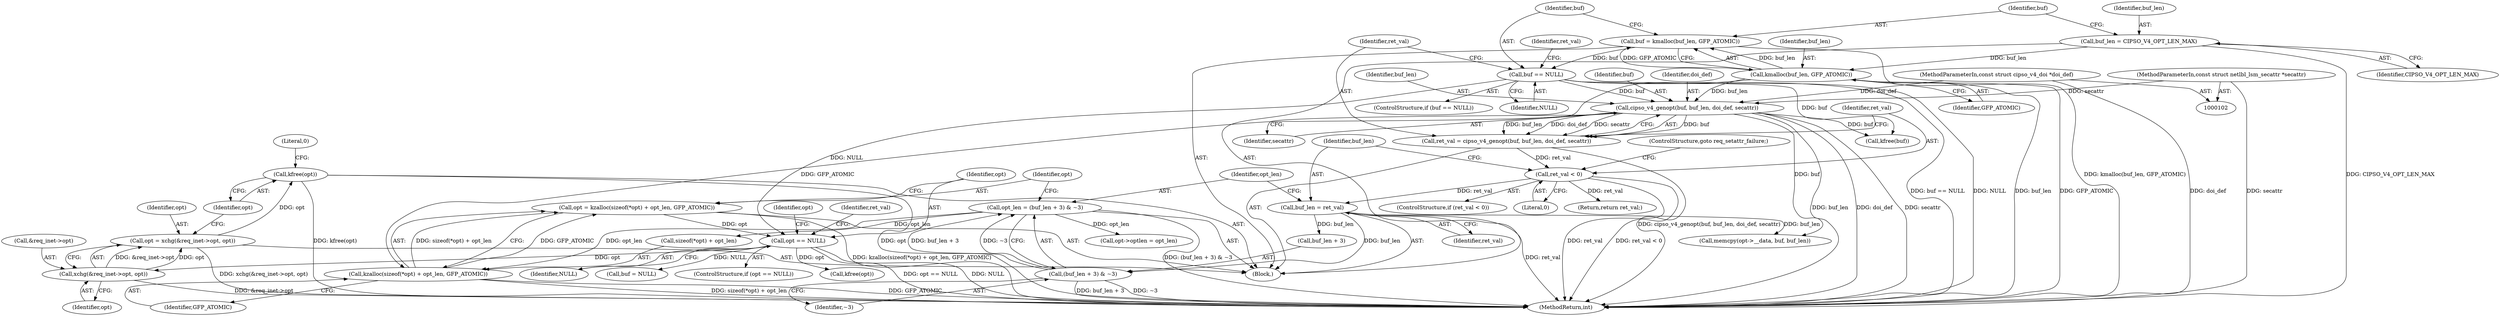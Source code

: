 digraph "1_linux_f6d8bd051c391c1c0458a30b2a7abcd939329259_7@API" {
"1000216" [label="(Call,kfree(opt))"];
"1000208" [label="(Call,opt = xchg(&req_inet->opt, opt))"];
"1000210" [label="(Call,xchg(&req_inet->opt, opt))"];
"1000173" [label="(Call,opt == NULL)"];
"1000163" [label="(Call,opt = kzalloc(sizeof(*opt) + opt_len, GFP_ATOMIC))"];
"1000165" [label="(Call,kzalloc(sizeof(*opt) + opt_len, GFP_ATOMIC))"];
"1000156" [label="(Call,opt_len = (buf_len + 3) & ~3)"];
"1000158" [label="(Call,(buf_len + 3) & ~3)"];
"1000153" [label="(Call,buf_len = ret_val)"];
"1000149" [label="(Call,ret_val < 0)"];
"1000141" [label="(Call,ret_val = cipso_v4_genopt(buf, buf_len, doi_def, secattr))"];
"1000143" [label="(Call,cipso_v4_genopt(buf, buf_len, doi_def, secattr))"];
"1000132" [label="(Call,buf == NULL)"];
"1000126" [label="(Call,buf = kmalloc(buf_len, GFP_ATOMIC))"];
"1000128" [label="(Call,kmalloc(buf_len, GFP_ATOMIC))"];
"1000123" [label="(Call,buf_len = CIPSO_V4_OPT_LEN_MAX)"];
"1000104" [label="(MethodParameterIn,const struct cipso_v4_doi *doi_def)"];
"1000105" [label="(MethodParameterIn,const struct netlbl_lsm_secattr *secattr)"];
"1000128" [label="(Call,kmalloc(buf_len, GFP_ATOMIC))"];
"1000146" [label="(Identifier,doi_def)"];
"1000175" [label="(Identifier,NULL)"];
"1000178" [label="(Identifier,ret_val)"];
"1000227" [label="(MethodReturn,int)"];
"1000154" [label="(Identifier,buf_len)"];
"1000217" [label="(Identifier,opt)"];
"1000126" [label="(Call,buf = kmalloc(buf_len, GFP_ATOMIC))"];
"1000127" [label="(Identifier,buf)"];
"1000171" [label="(Identifier,GFP_ATOMIC)"];
"1000155" [label="(Identifier,ret_val)"];
"1000104" [label="(MethodParameterIn,const struct cipso_v4_doi *doi_def)"];
"1000156" [label="(Call,opt_len = (buf_len + 3) & ~3)"];
"1000145" [label="(Identifier,buf_len)"];
"1000201" [label="(Call,buf = NULL)"];
"1000137" [label="(Identifier,ret_val)"];
"1000173" [label="(Call,opt == NULL)"];
"1000149" [label="(Call,ret_val < 0)"];
"1000172" [label="(ControlStructure,if (opt == NULL))"];
"1000123" [label="(Call,buf_len = CIPSO_V4_OPT_LEN_MAX)"];
"1000209" [label="(Identifier,opt)"];
"1000141" [label="(Call,ret_val = cipso_v4_genopt(buf, buf_len, doi_def, secattr))"];
"1000163" [label="(Call,opt = kzalloc(sizeof(*opt) + opt_len, GFP_ATOMIC))"];
"1000182" [label="(Call,memcpy(opt->__data, buf, buf_len))"];
"1000162" [label="(Identifier,~3)"];
"1000210" [label="(Call,xchg(&req_inet->opt, opt))"];
"1000157" [label="(Identifier,opt_len)"];
"1000225" [label="(Return,return ret_val;)"];
"1000131" [label="(ControlStructure,if (buf == NULL))"];
"1000148" [label="(ControlStructure,if (ret_val < 0))"];
"1000166" [label="(Call,sizeof(*opt) + opt_len)"];
"1000144" [label="(Identifier,buf)"];
"1000129" [label="(Identifier,buf_len)"];
"1000174" [label="(Identifier,opt)"];
"1000152" [label="(ControlStructure,goto req_setattr_failure;)"];
"1000153" [label="(Call,buf_len = ret_val)"];
"1000223" [label="(Call,kfree(opt))"];
"1000211" [label="(Call,&req_inet->opt)"];
"1000105" [label="(MethodParameterIn,const struct netlbl_lsm_secattr *secattr)"];
"1000130" [label="(Identifier,GFP_ATOMIC)"];
"1000164" [label="(Identifier,opt)"];
"1000147" [label="(Identifier,secattr)"];
"1000151" [label="(Literal,0)"];
"1000221" [label="(Call,kfree(buf))"];
"1000142" [label="(Identifier,ret_val)"];
"1000219" [label="(Literal,0)"];
"1000158" [label="(Call,(buf_len + 3) & ~3)"];
"1000215" [label="(Identifier,opt)"];
"1000143" [label="(Call,cipso_v4_genopt(buf, buf_len, doi_def, secattr))"];
"1000132" [label="(Call,buf == NULL)"];
"1000188" [label="(Call,opt->optlen = opt_len)"];
"1000106" [label="(Block,)"];
"1000208" [label="(Call,opt = xchg(&req_inet->opt, opt))"];
"1000165" [label="(Call,kzalloc(sizeof(*opt) + opt_len, GFP_ATOMIC))"];
"1000125" [label="(Identifier,CIPSO_V4_OPT_LEN_MAX)"];
"1000159" [label="(Call,buf_len + 3)"];
"1000133" [label="(Identifier,buf)"];
"1000124" [label="(Identifier,buf_len)"];
"1000150" [label="(Identifier,ret_val)"];
"1000134" [label="(Identifier,NULL)"];
"1000184" [label="(Identifier,opt)"];
"1000216" [label="(Call,kfree(opt))"];
"1000216" -> "1000106"  [label="AST: "];
"1000216" -> "1000217"  [label="CFG: "];
"1000217" -> "1000216"  [label="AST: "];
"1000219" -> "1000216"  [label="CFG: "];
"1000216" -> "1000227"  [label="DDG: kfree(opt)"];
"1000216" -> "1000227"  [label="DDG: opt"];
"1000208" -> "1000216"  [label="DDG: opt"];
"1000208" -> "1000106"  [label="AST: "];
"1000208" -> "1000210"  [label="CFG: "];
"1000209" -> "1000208"  [label="AST: "];
"1000210" -> "1000208"  [label="AST: "];
"1000217" -> "1000208"  [label="CFG: "];
"1000208" -> "1000227"  [label="DDG: xchg(&req_inet->opt, opt)"];
"1000210" -> "1000208"  [label="DDG: &req_inet->opt"];
"1000210" -> "1000208"  [label="DDG: opt"];
"1000210" -> "1000215"  [label="CFG: "];
"1000211" -> "1000210"  [label="AST: "];
"1000215" -> "1000210"  [label="AST: "];
"1000210" -> "1000227"  [label="DDG: &req_inet->opt"];
"1000173" -> "1000210"  [label="DDG: opt"];
"1000173" -> "1000172"  [label="AST: "];
"1000173" -> "1000175"  [label="CFG: "];
"1000174" -> "1000173"  [label="AST: "];
"1000175" -> "1000173"  [label="AST: "];
"1000178" -> "1000173"  [label="CFG: "];
"1000184" -> "1000173"  [label="CFG: "];
"1000173" -> "1000227"  [label="DDG: opt == NULL"];
"1000173" -> "1000227"  [label="DDG: NULL"];
"1000163" -> "1000173"  [label="DDG: opt"];
"1000132" -> "1000173"  [label="DDG: NULL"];
"1000173" -> "1000201"  [label="DDG: NULL"];
"1000173" -> "1000223"  [label="DDG: opt"];
"1000163" -> "1000106"  [label="AST: "];
"1000163" -> "1000165"  [label="CFG: "];
"1000164" -> "1000163"  [label="AST: "];
"1000165" -> "1000163"  [label="AST: "];
"1000174" -> "1000163"  [label="CFG: "];
"1000163" -> "1000227"  [label="DDG: kzalloc(sizeof(*opt) + opt_len, GFP_ATOMIC)"];
"1000165" -> "1000163"  [label="DDG: sizeof(*opt) + opt_len"];
"1000165" -> "1000163"  [label="DDG: GFP_ATOMIC"];
"1000165" -> "1000171"  [label="CFG: "];
"1000166" -> "1000165"  [label="AST: "];
"1000171" -> "1000165"  [label="AST: "];
"1000165" -> "1000227"  [label="DDG: sizeof(*opt) + opt_len"];
"1000165" -> "1000227"  [label="DDG: GFP_ATOMIC"];
"1000156" -> "1000165"  [label="DDG: opt_len"];
"1000128" -> "1000165"  [label="DDG: GFP_ATOMIC"];
"1000156" -> "1000106"  [label="AST: "];
"1000156" -> "1000158"  [label="CFG: "];
"1000157" -> "1000156"  [label="AST: "];
"1000158" -> "1000156"  [label="AST: "];
"1000164" -> "1000156"  [label="CFG: "];
"1000156" -> "1000227"  [label="DDG: (buf_len + 3) & ~3"];
"1000158" -> "1000156"  [label="DDG: buf_len + 3"];
"1000158" -> "1000156"  [label="DDG: ~3"];
"1000156" -> "1000166"  [label="DDG: opt_len"];
"1000156" -> "1000188"  [label="DDG: opt_len"];
"1000158" -> "1000162"  [label="CFG: "];
"1000159" -> "1000158"  [label="AST: "];
"1000162" -> "1000158"  [label="AST: "];
"1000158" -> "1000227"  [label="DDG: buf_len + 3"];
"1000158" -> "1000227"  [label="DDG: ~3"];
"1000153" -> "1000158"  [label="DDG: buf_len"];
"1000153" -> "1000106"  [label="AST: "];
"1000153" -> "1000155"  [label="CFG: "];
"1000154" -> "1000153"  [label="AST: "];
"1000155" -> "1000153"  [label="AST: "];
"1000157" -> "1000153"  [label="CFG: "];
"1000153" -> "1000227"  [label="DDG: ret_val"];
"1000149" -> "1000153"  [label="DDG: ret_val"];
"1000153" -> "1000159"  [label="DDG: buf_len"];
"1000153" -> "1000182"  [label="DDG: buf_len"];
"1000149" -> "1000148"  [label="AST: "];
"1000149" -> "1000151"  [label="CFG: "];
"1000150" -> "1000149"  [label="AST: "];
"1000151" -> "1000149"  [label="AST: "];
"1000152" -> "1000149"  [label="CFG: "];
"1000154" -> "1000149"  [label="CFG: "];
"1000149" -> "1000227"  [label="DDG: ret_val < 0"];
"1000149" -> "1000227"  [label="DDG: ret_val"];
"1000141" -> "1000149"  [label="DDG: ret_val"];
"1000149" -> "1000225"  [label="DDG: ret_val"];
"1000141" -> "1000106"  [label="AST: "];
"1000141" -> "1000143"  [label="CFG: "];
"1000142" -> "1000141"  [label="AST: "];
"1000143" -> "1000141"  [label="AST: "];
"1000150" -> "1000141"  [label="CFG: "];
"1000141" -> "1000227"  [label="DDG: cipso_v4_genopt(buf, buf_len, doi_def, secattr)"];
"1000143" -> "1000141"  [label="DDG: buf"];
"1000143" -> "1000141"  [label="DDG: buf_len"];
"1000143" -> "1000141"  [label="DDG: doi_def"];
"1000143" -> "1000141"  [label="DDG: secattr"];
"1000143" -> "1000147"  [label="CFG: "];
"1000144" -> "1000143"  [label="AST: "];
"1000145" -> "1000143"  [label="AST: "];
"1000146" -> "1000143"  [label="AST: "];
"1000147" -> "1000143"  [label="AST: "];
"1000143" -> "1000227"  [label="DDG: buf_len"];
"1000143" -> "1000227"  [label="DDG: doi_def"];
"1000143" -> "1000227"  [label="DDG: secattr"];
"1000132" -> "1000143"  [label="DDG: buf"];
"1000128" -> "1000143"  [label="DDG: buf_len"];
"1000104" -> "1000143"  [label="DDG: doi_def"];
"1000105" -> "1000143"  [label="DDG: secattr"];
"1000143" -> "1000182"  [label="DDG: buf"];
"1000143" -> "1000221"  [label="DDG: buf"];
"1000132" -> "1000131"  [label="AST: "];
"1000132" -> "1000134"  [label="CFG: "];
"1000133" -> "1000132"  [label="AST: "];
"1000134" -> "1000132"  [label="AST: "];
"1000137" -> "1000132"  [label="CFG: "];
"1000142" -> "1000132"  [label="CFG: "];
"1000132" -> "1000227"  [label="DDG: buf == NULL"];
"1000132" -> "1000227"  [label="DDG: NULL"];
"1000126" -> "1000132"  [label="DDG: buf"];
"1000132" -> "1000221"  [label="DDG: buf"];
"1000126" -> "1000106"  [label="AST: "];
"1000126" -> "1000128"  [label="CFG: "];
"1000127" -> "1000126"  [label="AST: "];
"1000128" -> "1000126"  [label="AST: "];
"1000133" -> "1000126"  [label="CFG: "];
"1000126" -> "1000227"  [label="DDG: kmalloc(buf_len, GFP_ATOMIC)"];
"1000128" -> "1000126"  [label="DDG: buf_len"];
"1000128" -> "1000126"  [label="DDG: GFP_ATOMIC"];
"1000128" -> "1000130"  [label="CFG: "];
"1000129" -> "1000128"  [label="AST: "];
"1000130" -> "1000128"  [label="AST: "];
"1000128" -> "1000227"  [label="DDG: GFP_ATOMIC"];
"1000128" -> "1000227"  [label="DDG: buf_len"];
"1000123" -> "1000128"  [label="DDG: buf_len"];
"1000123" -> "1000106"  [label="AST: "];
"1000123" -> "1000125"  [label="CFG: "];
"1000124" -> "1000123"  [label="AST: "];
"1000125" -> "1000123"  [label="AST: "];
"1000127" -> "1000123"  [label="CFG: "];
"1000123" -> "1000227"  [label="DDG: CIPSO_V4_OPT_LEN_MAX"];
"1000104" -> "1000102"  [label="AST: "];
"1000104" -> "1000227"  [label="DDG: doi_def"];
"1000105" -> "1000102"  [label="AST: "];
"1000105" -> "1000227"  [label="DDG: secattr"];
}
